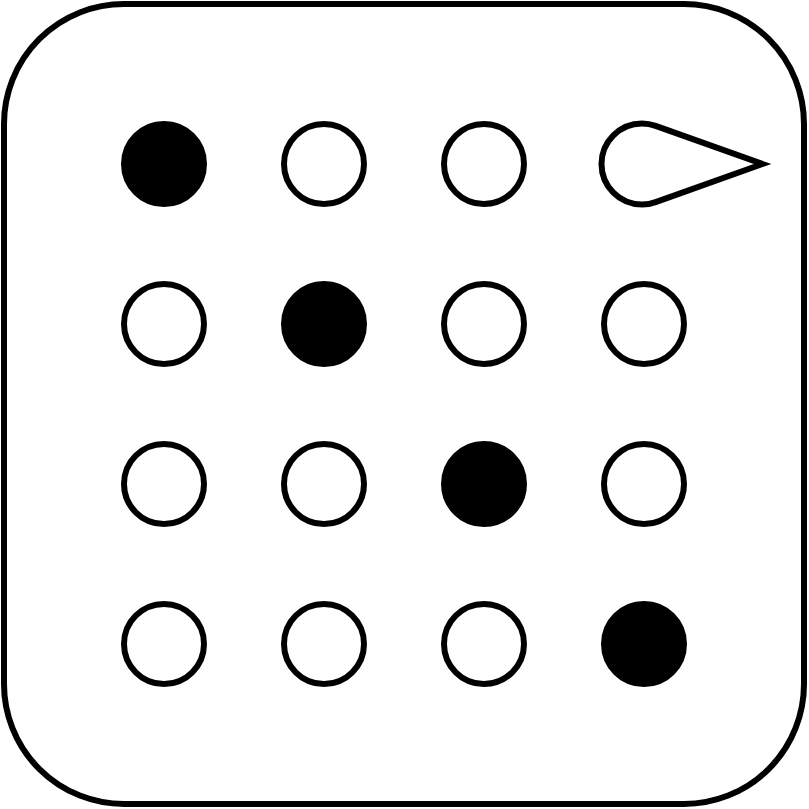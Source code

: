 <mxfile version="23.1.5" type="device">
  <diagram id="iyKAPps9XD8DUqbCGZKK" name="Page-1">
    <mxGraphModel dx="1167" dy="699" grid="1" gridSize="10" guides="1" tooltips="1" connect="1" arrows="1" fold="1" page="1" pageScale="1" pageWidth="1100" pageHeight="850" math="0" shadow="0">
      <root>
        <mxCell id="0" />
        <mxCell id="1" parent="0" />
        <mxCell id="Va3n4cEKVbNuSr8Rv8TV-27" value="" style="rounded=1;whiteSpace=wrap;html=1;strokeWidth=3;" vertex="1" parent="1">
          <mxGeometry x="200" y="160" width="400" height="400" as="geometry" />
        </mxCell>
        <mxCell id="Va3n4cEKVbNuSr8Rv8TV-5" value="" style="ellipse;whiteSpace=wrap;html=1;aspect=fixed;strokeColor=default;fillColor=#000000;strokeWidth=3;" vertex="1" parent="1">
          <mxGeometry x="260" y="220" width="40" height="40" as="geometry" />
        </mxCell>
        <mxCell id="Va3n4cEKVbNuSr8Rv8TV-6" value="" style="ellipse;whiteSpace=wrap;html=1;aspect=fixed;strokeWidth=3;" vertex="1" parent="1">
          <mxGeometry x="340" y="220" width="40" height="40" as="geometry" />
        </mxCell>
        <mxCell id="Va3n4cEKVbNuSr8Rv8TV-7" value="" style="ellipse;whiteSpace=wrap;html=1;aspect=fixed;strokeWidth=3;" vertex="1" parent="1">
          <mxGeometry x="420" y="220" width="40" height="40" as="geometry" />
        </mxCell>
        <mxCell id="Va3n4cEKVbNuSr8Rv8TV-9" value="" style="ellipse;whiteSpace=wrap;html=1;aspect=fixed;strokeWidth=3;" vertex="1" parent="1">
          <mxGeometry x="260" y="300" width="40" height="40" as="geometry" />
        </mxCell>
        <mxCell id="Va3n4cEKVbNuSr8Rv8TV-10" value="" style="ellipse;whiteSpace=wrap;html=1;aspect=fixed;strokeColor=default;fillColor=#000000;strokeWidth=3;" vertex="1" parent="1">
          <mxGeometry x="340" y="300" width="40" height="40" as="geometry" />
        </mxCell>
        <mxCell id="Va3n4cEKVbNuSr8Rv8TV-11" value="" style="ellipse;whiteSpace=wrap;html=1;aspect=fixed;strokeWidth=3;" vertex="1" parent="1">
          <mxGeometry x="420" y="300" width="40" height="40" as="geometry" />
        </mxCell>
        <mxCell id="Va3n4cEKVbNuSr8Rv8TV-13" value="" style="ellipse;whiteSpace=wrap;html=1;aspect=fixed;strokeWidth=3;" vertex="1" parent="1">
          <mxGeometry x="260" y="380" width="40" height="40" as="geometry" />
        </mxCell>
        <mxCell id="Va3n4cEKVbNuSr8Rv8TV-14" value="" style="ellipse;whiteSpace=wrap;html=1;aspect=fixed;strokeWidth=3;" vertex="1" parent="1">
          <mxGeometry x="340" y="380" width="40" height="40" as="geometry" />
        </mxCell>
        <mxCell id="Va3n4cEKVbNuSr8Rv8TV-15" value="" style="ellipse;whiteSpace=wrap;html=1;aspect=fixed;strokeColor=default;fillColor=#000000;strokeWidth=3;" vertex="1" parent="1">
          <mxGeometry x="420" y="380" width="40" height="40" as="geometry" />
        </mxCell>
        <mxCell id="Va3n4cEKVbNuSr8Rv8TV-17" value="" style="ellipse;whiteSpace=wrap;html=1;aspect=fixed;strokeWidth=3;" vertex="1" parent="1">
          <mxGeometry x="260" y="460" width="40" height="40" as="geometry" />
        </mxCell>
        <mxCell id="Va3n4cEKVbNuSr8Rv8TV-18" value="" style="ellipse;whiteSpace=wrap;html=1;aspect=fixed;strokeWidth=3;" vertex="1" parent="1">
          <mxGeometry x="340" y="460" width="40" height="40" as="geometry" />
        </mxCell>
        <mxCell id="Va3n4cEKVbNuSr8Rv8TV-19" value="" style="ellipse;whiteSpace=wrap;html=1;aspect=fixed;strokeWidth=3;" vertex="1" parent="1">
          <mxGeometry x="420" y="460" width="40" height="40" as="geometry" />
        </mxCell>
        <mxCell id="Va3n4cEKVbNuSr8Rv8TV-23" value="" style="verticalLabelPosition=bottom;verticalAlign=top;html=1;shape=mxgraph.basic.drop;strokeWidth=3;rotation=90;" vertex="1" parent="1">
          <mxGeometry x="518.75" y="199.75" width="40.5" height="80.5" as="geometry" />
        </mxCell>
        <mxCell id="Va3n4cEKVbNuSr8Rv8TV-34" value="" style="ellipse;whiteSpace=wrap;html=1;aspect=fixed;strokeWidth=3;" vertex="1" parent="1">
          <mxGeometry x="500" y="300" width="40" height="40" as="geometry" />
        </mxCell>
        <mxCell id="Va3n4cEKVbNuSr8Rv8TV-35" value="" style="ellipse;whiteSpace=wrap;html=1;aspect=fixed;strokeWidth=3;" vertex="1" parent="1">
          <mxGeometry x="500" y="380" width="40" height="40" as="geometry" />
        </mxCell>
        <mxCell id="Va3n4cEKVbNuSr8Rv8TV-36" value="" style="ellipse;whiteSpace=wrap;html=1;aspect=fixed;strokeColor=default;fillColor=#000000;strokeWidth=3;" vertex="1" parent="1">
          <mxGeometry x="500" y="460" width="40" height="40" as="geometry" />
        </mxCell>
      </root>
    </mxGraphModel>
  </diagram>
</mxfile>

